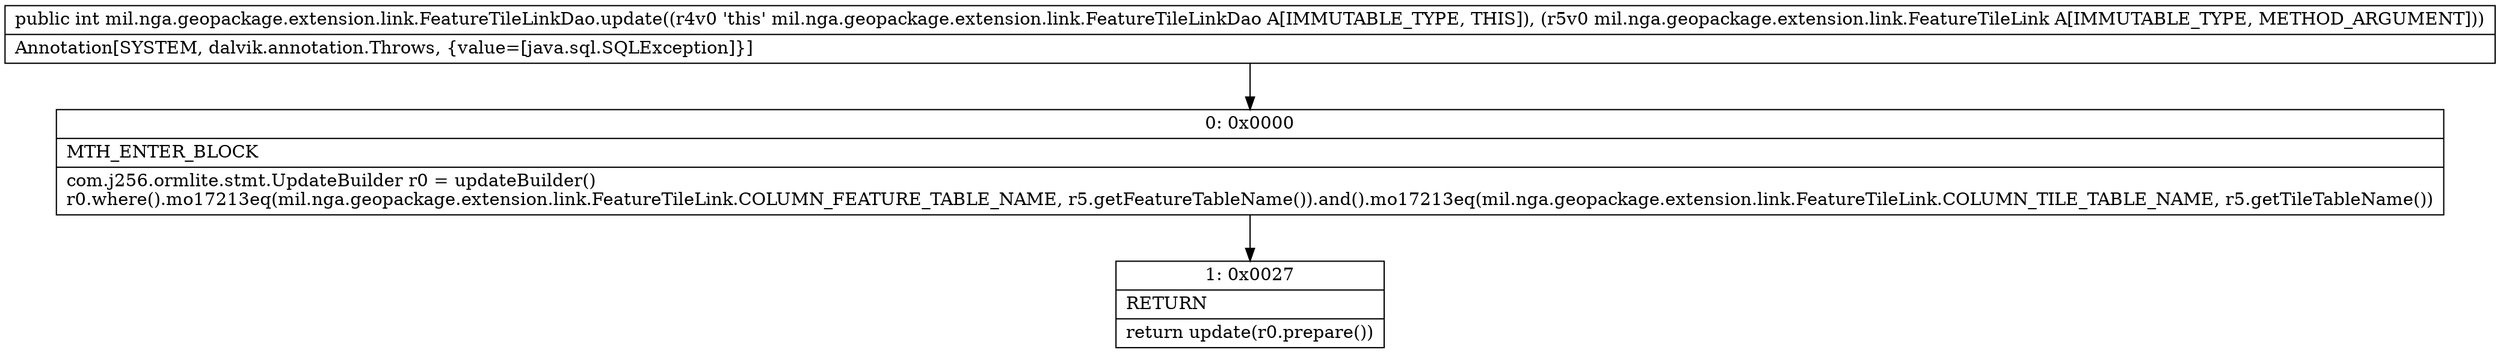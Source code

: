 digraph "CFG formil.nga.geopackage.extension.link.FeatureTileLinkDao.update(Lmil\/nga\/geopackage\/extension\/link\/FeatureTileLink;)I" {
Node_0 [shape=record,label="{0\:\ 0x0000|MTH_ENTER_BLOCK\l|com.j256.ormlite.stmt.UpdateBuilder r0 = updateBuilder()\lr0.where().mo17213eq(mil.nga.geopackage.extension.link.FeatureTileLink.COLUMN_FEATURE_TABLE_NAME, r5.getFeatureTableName()).and().mo17213eq(mil.nga.geopackage.extension.link.FeatureTileLink.COLUMN_TILE_TABLE_NAME, r5.getTileTableName())\l}"];
Node_1 [shape=record,label="{1\:\ 0x0027|RETURN\l|return update(r0.prepare())\l}"];
MethodNode[shape=record,label="{public int mil.nga.geopackage.extension.link.FeatureTileLinkDao.update((r4v0 'this' mil.nga.geopackage.extension.link.FeatureTileLinkDao A[IMMUTABLE_TYPE, THIS]), (r5v0 mil.nga.geopackage.extension.link.FeatureTileLink A[IMMUTABLE_TYPE, METHOD_ARGUMENT]))  | Annotation[SYSTEM, dalvik.annotation.Throws, \{value=[java.sql.SQLException]\}]\l}"];
MethodNode -> Node_0;
Node_0 -> Node_1;
}

